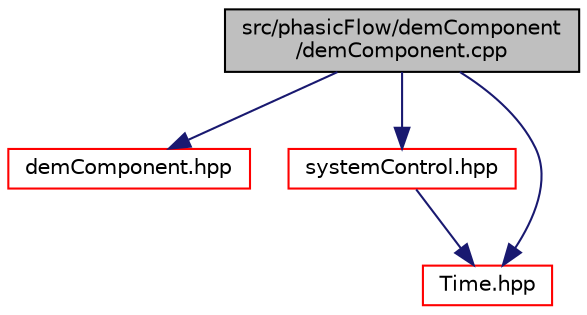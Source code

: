 digraph "src/phasicFlow/demComponent/demComponent.cpp"
{
 // LATEX_PDF_SIZE
  edge [fontname="Helvetica",fontsize="10",labelfontname="Helvetica",labelfontsize="10"];
  node [fontname="Helvetica",fontsize="10",shape=record];
  Node1 [label="src/phasicFlow/demComponent\l/demComponent.cpp",height=0.2,width=0.4,color="black", fillcolor="grey75", style="filled", fontcolor="black",tooltip=" "];
  Node1 -> Node2 [color="midnightblue",fontsize="10",style="solid",fontname="Helvetica"];
  Node2 [label="demComponent.hpp",height=0.2,width=0.4,color="red", fillcolor="white", style="filled",URL="$demComponent_8hpp.html",tooltip=" "];
  Node1 -> Node43 [color="midnightblue",fontsize="10",style="solid",fontname="Helvetica"];
  Node43 [label="systemControl.hpp",height=0.2,width=0.4,color="red", fillcolor="white", style="filled",URL="$systemControl_8hpp.html",tooltip=" "];
  Node43 -> Node44 [color="midnightblue",fontsize="10",style="solid",fontname="Helvetica"];
  Node44 [label="Time.hpp",height=0.2,width=0.4,color="red", fillcolor="white", style="filled",URL="$Time_8hpp.html",tooltip=" "];
  Node1 -> Node44 [color="midnightblue",fontsize="10",style="solid",fontname="Helvetica"];
}

